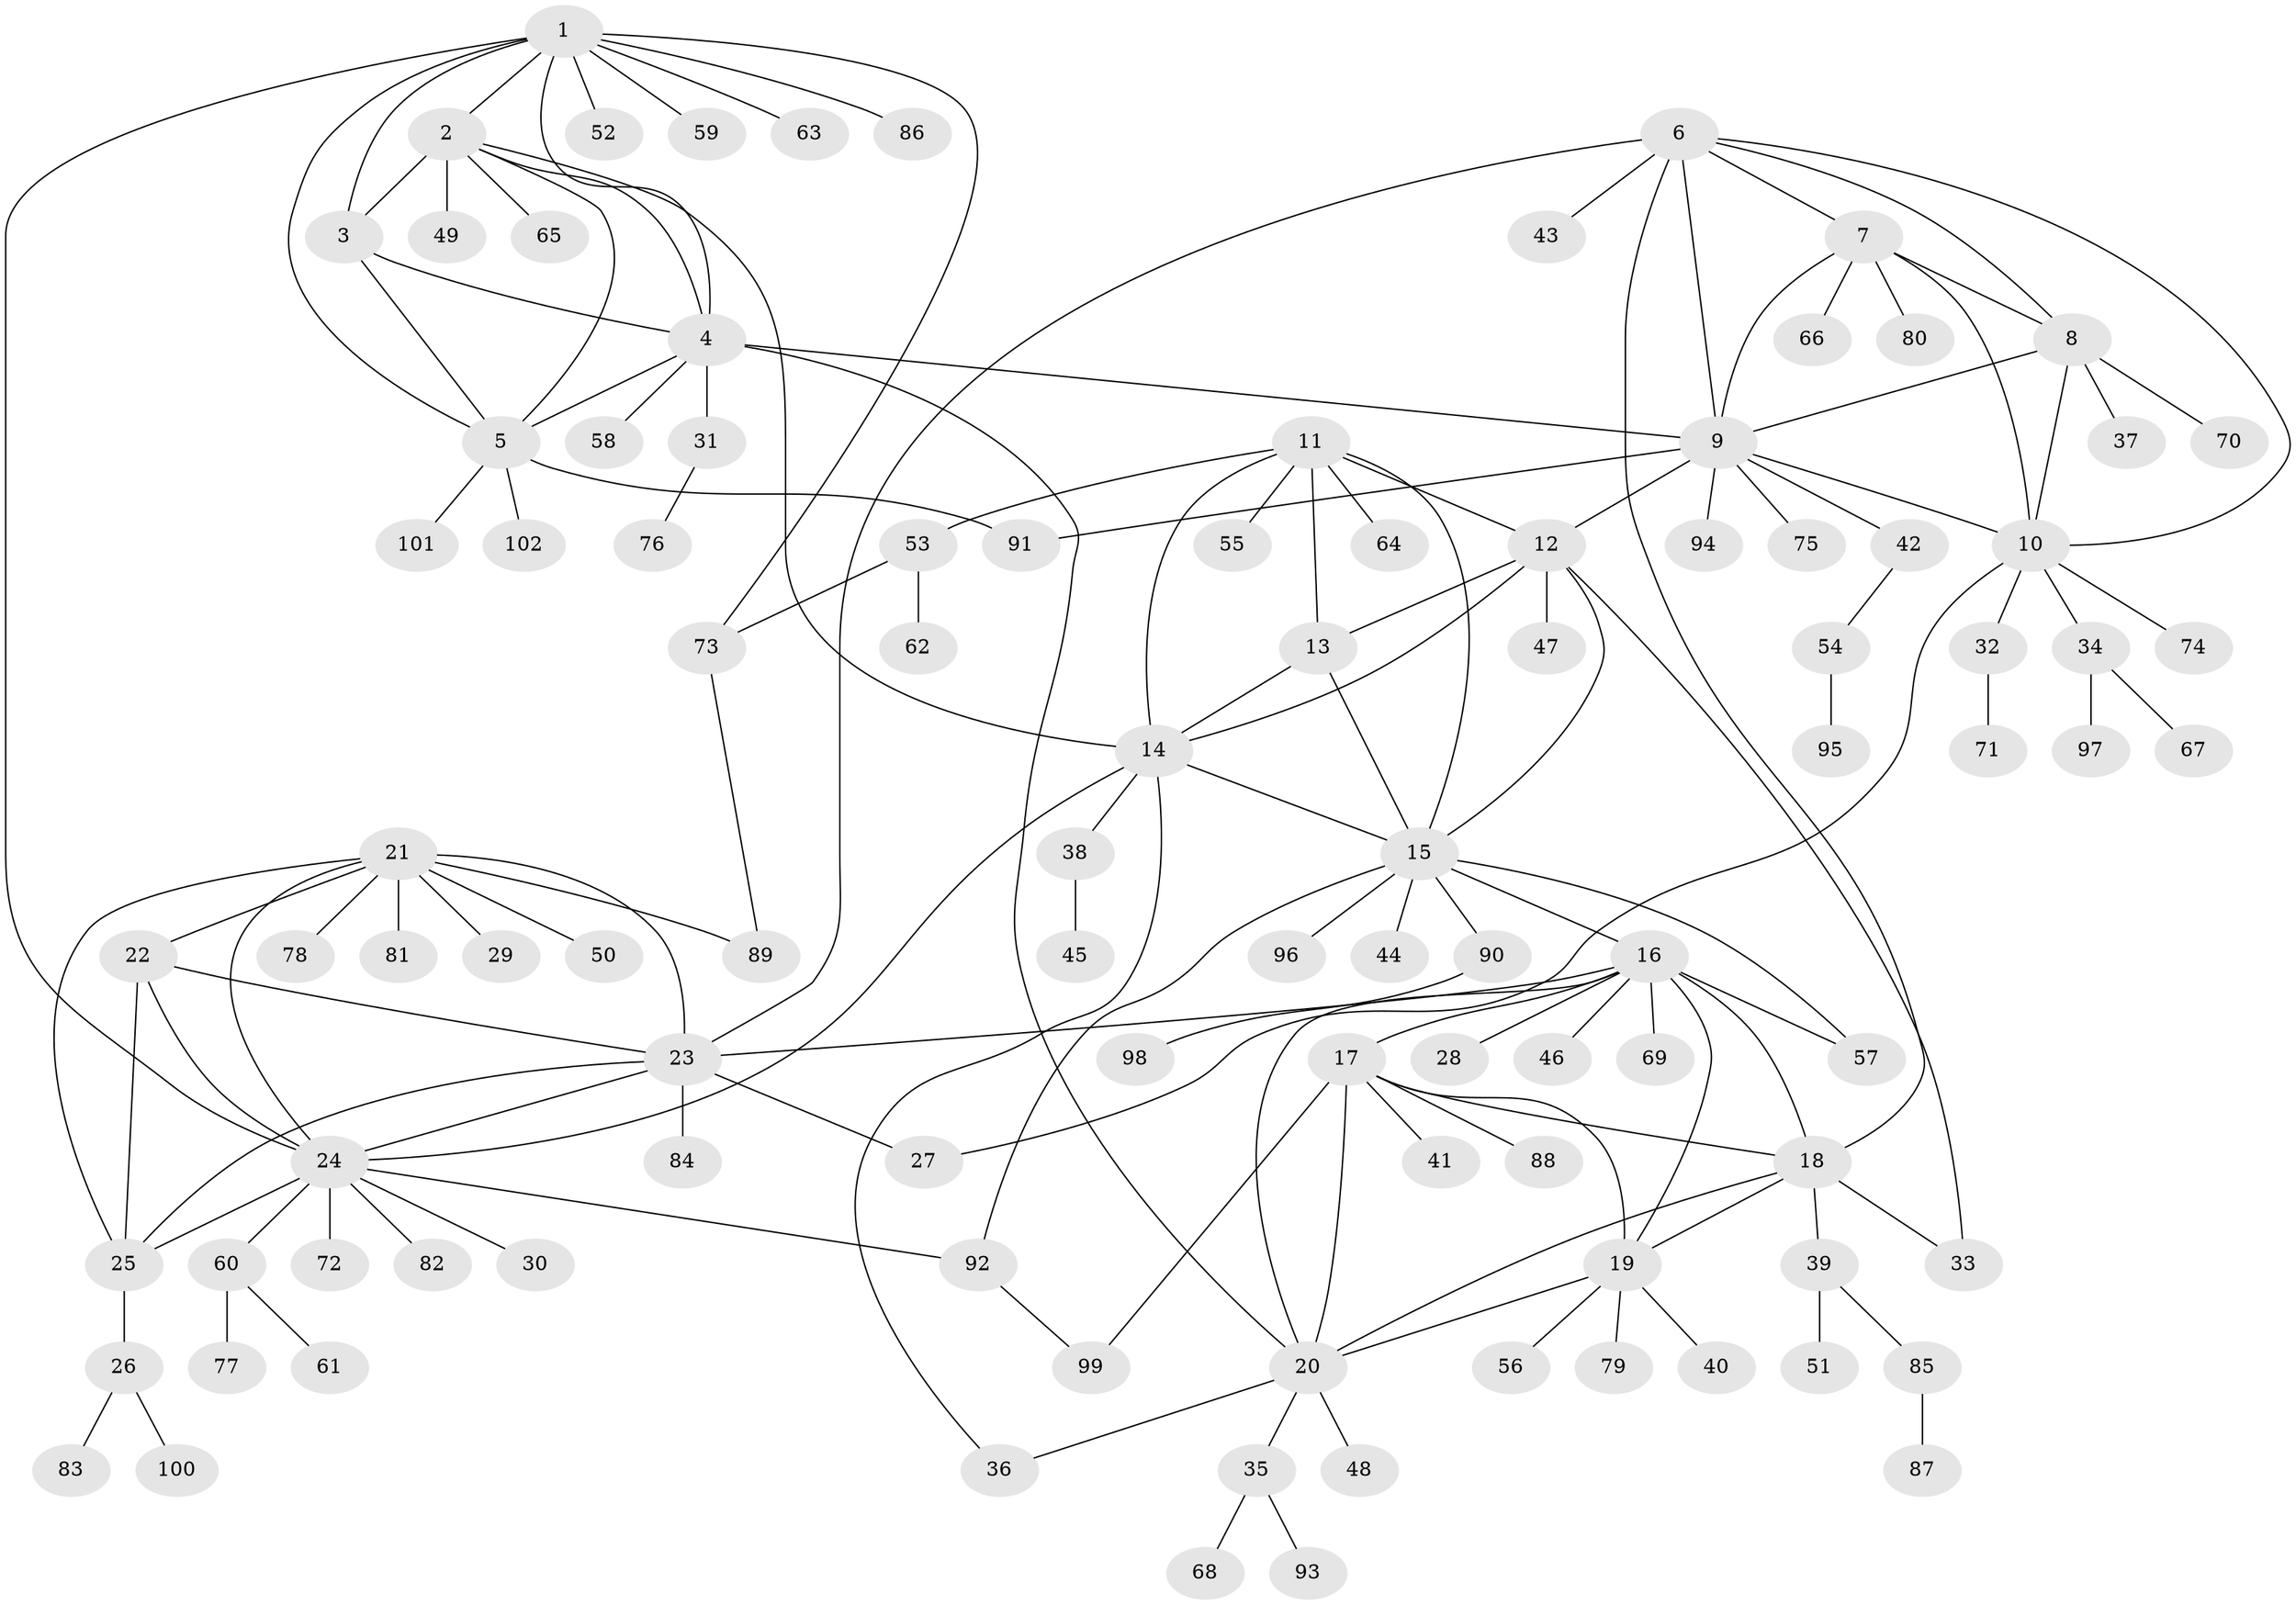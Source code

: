 // Generated by graph-tools (version 1.1) at 2025/37/03/09/25 02:37:30]
// undirected, 102 vertices, 146 edges
graph export_dot {
graph [start="1"]
  node [color=gray90,style=filled];
  1;
  2;
  3;
  4;
  5;
  6;
  7;
  8;
  9;
  10;
  11;
  12;
  13;
  14;
  15;
  16;
  17;
  18;
  19;
  20;
  21;
  22;
  23;
  24;
  25;
  26;
  27;
  28;
  29;
  30;
  31;
  32;
  33;
  34;
  35;
  36;
  37;
  38;
  39;
  40;
  41;
  42;
  43;
  44;
  45;
  46;
  47;
  48;
  49;
  50;
  51;
  52;
  53;
  54;
  55;
  56;
  57;
  58;
  59;
  60;
  61;
  62;
  63;
  64;
  65;
  66;
  67;
  68;
  69;
  70;
  71;
  72;
  73;
  74;
  75;
  76;
  77;
  78;
  79;
  80;
  81;
  82;
  83;
  84;
  85;
  86;
  87;
  88;
  89;
  90;
  91;
  92;
  93;
  94;
  95;
  96;
  97;
  98;
  99;
  100;
  101;
  102;
  1 -- 2;
  1 -- 3;
  1 -- 4;
  1 -- 5;
  1 -- 24;
  1 -- 52;
  1 -- 59;
  1 -- 63;
  1 -- 73;
  1 -- 86;
  2 -- 3;
  2 -- 4;
  2 -- 5;
  2 -- 14;
  2 -- 49;
  2 -- 65;
  3 -- 4;
  3 -- 5;
  4 -- 5;
  4 -- 9;
  4 -- 20;
  4 -- 31;
  4 -- 58;
  5 -- 91;
  5 -- 101;
  5 -- 102;
  6 -- 7;
  6 -- 8;
  6 -- 9;
  6 -- 10;
  6 -- 18;
  6 -- 23;
  6 -- 43;
  7 -- 8;
  7 -- 9;
  7 -- 10;
  7 -- 66;
  7 -- 80;
  8 -- 9;
  8 -- 10;
  8 -- 37;
  8 -- 70;
  9 -- 10;
  9 -- 12;
  9 -- 42;
  9 -- 75;
  9 -- 91;
  9 -- 94;
  10 -- 27;
  10 -- 32;
  10 -- 34;
  10 -- 74;
  11 -- 12;
  11 -- 13;
  11 -- 14;
  11 -- 15;
  11 -- 53;
  11 -- 55;
  11 -- 64;
  12 -- 13;
  12 -- 14;
  12 -- 15;
  12 -- 33;
  12 -- 47;
  13 -- 14;
  13 -- 15;
  14 -- 15;
  14 -- 24;
  14 -- 36;
  14 -- 38;
  15 -- 16;
  15 -- 44;
  15 -- 57;
  15 -- 90;
  15 -- 92;
  15 -- 96;
  16 -- 17;
  16 -- 18;
  16 -- 19;
  16 -- 20;
  16 -- 23;
  16 -- 28;
  16 -- 46;
  16 -- 57;
  16 -- 69;
  17 -- 18;
  17 -- 19;
  17 -- 20;
  17 -- 41;
  17 -- 88;
  17 -- 99;
  18 -- 19;
  18 -- 20;
  18 -- 33;
  18 -- 39;
  19 -- 20;
  19 -- 40;
  19 -- 56;
  19 -- 79;
  20 -- 35;
  20 -- 36;
  20 -- 48;
  21 -- 22;
  21 -- 23;
  21 -- 24;
  21 -- 25;
  21 -- 29;
  21 -- 50;
  21 -- 78;
  21 -- 81;
  21 -- 89;
  22 -- 23;
  22 -- 24;
  22 -- 25;
  23 -- 24;
  23 -- 25;
  23 -- 27;
  23 -- 84;
  24 -- 25;
  24 -- 30;
  24 -- 60;
  24 -- 72;
  24 -- 82;
  24 -- 92;
  25 -- 26;
  26 -- 83;
  26 -- 100;
  31 -- 76;
  32 -- 71;
  34 -- 67;
  34 -- 97;
  35 -- 68;
  35 -- 93;
  38 -- 45;
  39 -- 51;
  39 -- 85;
  42 -- 54;
  53 -- 62;
  53 -- 73;
  54 -- 95;
  60 -- 61;
  60 -- 77;
  73 -- 89;
  85 -- 87;
  90 -- 98;
  92 -- 99;
}
